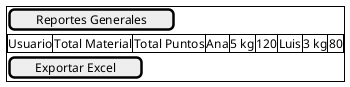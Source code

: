 @startuml
salt
{
  {+
    [ Reportes Generales ]
    {#
      | Usuario | Total Material | Total Puntos |
      | Ana     | 5 kg           | 120          |
      | Luis    | 3 kg           | 80           |
    }
    [ Exportar Excel ]
  }
}
@enduml